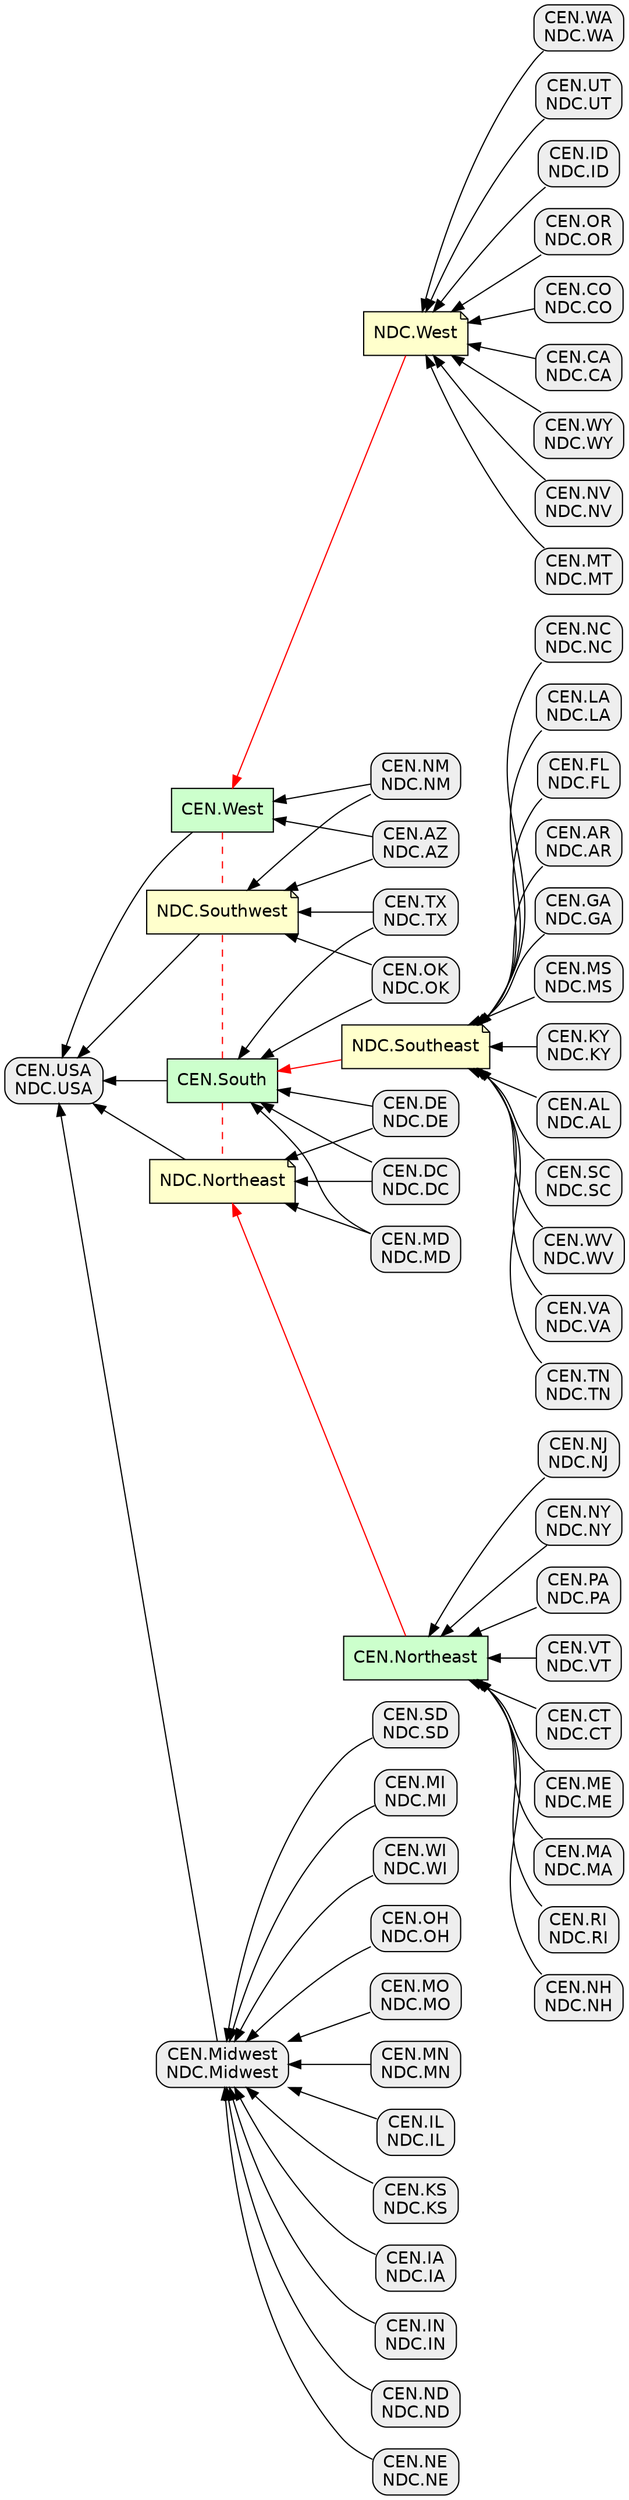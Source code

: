 digraph{
rankdir=RL
node[shape=box style=filled fillcolor="#CCFFCC" fontname="helvetica"] 
"CEN.West"
"CEN.Northeast"
"CEN.South"
node[shape=box style="filled,rounded" fillcolor="#EEEEEE" fontname="helvetica"] 
"CEN.WA\nNDC.WA"
"CEN.NJ\nNDC.NJ"
"CEN.NM\nNDC.NM"
"CEN.KY\nNDC.KY"
"CEN.AL\nNDC.AL"
"CEN.IL\nNDC.IL"
"CEN.Midwest\nNDC.Midwest"
"CEN.SC\nNDC.SC"
"CEN.AZ\nNDC.AZ"
"CEN.NY\nNDC.NY"
"CEN.KS\nNDC.KS"
"CEN.UT\nNDC.UT"
"CEN.PA\nNDC.PA"
"CEN.VT\nNDC.VT"
"CEN.ID\nNDC.ID"
"CEN.CT\nNDC.CT"
"CEN.OR\nNDC.OR"
"CEN.WV\nNDC.WV"
"CEN.CO\nNDC.CO"
"CEN.CA\nNDC.CA"
"CEN.TX\nNDC.TX"
"CEN.VA\nNDC.VA"
"CEN.DE\nNDC.DE"
"CEN.ME\nNDC.ME"
"CEN.TN\nNDC.TN"
"CEN.IA\nNDC.IA"
"CEN.NC\nNDC.NC"
"CEN.IN\nNDC.IN"
"CEN.WY\nNDC.WY"
"CEN.ND\nNDC.ND"
"CEN.NE\nNDC.NE"
"CEN.LA\nNDC.LA"
"CEN.FL\nNDC.FL"
"CEN.NV\nNDC.NV"
"CEN.MA\nNDC.MA"
"CEN.SD\nNDC.SD"
"CEN.MI\nNDC.MI"
"CEN.AR\nNDC.AR"
"CEN.DC\nNDC.DC"
"CEN.GA\nNDC.GA"
"CEN.WI\nNDC.WI"
"CEN.OH\nNDC.OH"
"CEN.MO\nNDC.MO"
"CEN.MN\nNDC.MN"
"CEN.MD\nNDC.MD"
"CEN.MS\nNDC.MS"
"CEN.RI\nNDC.RI"
"CEN.OK\nNDC.OK"
"CEN.NH\nNDC.NH"
"CEN.USA\nNDC.USA"
"CEN.MT\nNDC.MT"
node[shape=note style=filled fillcolor="#FFFFCC" fontname="helvetica"] 
"NDC.Southwest"
"NDC.Southeast"
"NDC.West"
"NDC.Northeast"
edge[arrowhead=none style=dashed color="#FF0000" constraint=false penwidth=1]
"CEN.South" -> "NDC.Northeast"
"CEN.West" -> "NDC.Southwest"
"CEN.South" -> "NDC.Southwest"
edge[arrowhead=normal style=dotted color="#000000" constraint=true penwidth=1]
edge[arrowhead=normal style=solid color="#000000" constraint=true penwidth=1]
"CEN.CT\nNDC.CT" -> "CEN.Northeast"
"CEN.KS\nNDC.KS" -> "CEN.Midwest\nNDC.Midwest"
"CEN.LA\nNDC.LA" -> "NDC.Southeast"
"CEN.PA\nNDC.PA" -> "CEN.Northeast"
"CEN.GA\nNDC.GA" -> "NDC.Southeast"
"CEN.IN\nNDC.IN" -> "CEN.Midwest\nNDC.Midwest"
"CEN.VA\nNDC.VA" -> "NDC.Southeast"
"CEN.NE\nNDC.NE" -> "CEN.Midwest\nNDC.Midwest"
"CEN.TX\nNDC.TX" -> "NDC.Southwest"
"CEN.TN\nNDC.TN" -> "NDC.Southeast"
"CEN.IL\nNDC.IL" -> "CEN.Midwest\nNDC.Midwest"
"CEN.RI\nNDC.RI" -> "CEN.Northeast"
"CEN.NV\nNDC.NV" -> "NDC.West"
"CEN.AZ\nNDC.AZ" -> "NDC.Southwest"
"CEN.KY\nNDC.KY" -> "NDC.Southeast"
"CEN.IA\nNDC.IA" -> "CEN.Midwest\nNDC.Midwest"
"CEN.WY\nNDC.WY" -> "NDC.West"
"CEN.NM\nNDC.NM" -> "NDC.Southwest"
"CEN.DC\nNDC.DC" -> "NDC.Northeast"
"CEN.TX\nNDC.TX" -> "CEN.South"
"CEN.MT\nNDC.MT" -> "NDC.West"
"CEN.NC\nNDC.NC" -> "NDC.Southeast"
"CEN.South" -> "CEN.USA\nNDC.USA"
"CEN.MD\nNDC.MD" -> "CEN.South"
"CEN.WI\nNDC.WI" -> "CEN.Midwest\nNDC.Midwest"
"CEN.MA\nNDC.MA" -> "CEN.Northeast"
"CEN.SC\nNDC.SC" -> "NDC.Southeast"
"CEN.MO\nNDC.MO" -> "CEN.Midwest\nNDC.Midwest"
"CEN.SD\nNDC.SD" -> "CEN.Midwest\nNDC.Midwest"
"CEN.NH\nNDC.NH" -> "CEN.Northeast"
"CEN.DC\nNDC.DC" -> "CEN.South"
"CEN.ME\nNDC.ME" -> "CEN.Northeast"
"CEN.MS\nNDC.MS" -> "NDC.Southeast"
"CEN.WV\nNDC.WV" -> "NDC.Southeast"
"CEN.VT\nNDC.VT" -> "CEN.Northeast"
"CEN.MI\nNDC.MI" -> "CEN.Midwest\nNDC.Midwest"
"CEN.DE\nNDC.DE" -> "CEN.South"
"CEN.NJ\nNDC.NJ" -> "CEN.Northeast"
"CEN.NY\nNDC.NY" -> "CEN.Northeast"
"CEN.ND\nNDC.ND" -> "CEN.Midwest\nNDC.Midwest"
"CEN.CO\nNDC.CO" -> "NDC.West"
"CEN.FL\nNDC.FL" -> "NDC.Southeast"
"CEN.NM\nNDC.NM" -> "CEN.West"
"CEN.CA\nNDC.CA" -> "NDC.West"
"CEN.AL\nNDC.AL" -> "NDC.Southeast"
"NDC.Northeast" -> "CEN.USA\nNDC.USA"
"CEN.OR\nNDC.OR" -> "NDC.West"
"CEN.MD\nNDC.MD" -> "NDC.Northeast"
"CEN.Midwest\nNDC.Midwest" -> "CEN.USA\nNDC.USA"
"CEN.AR\nNDC.AR" -> "NDC.Southeast"
"CEN.WA\nNDC.WA" -> "NDC.West"
"CEN.West" -> "CEN.USA\nNDC.USA"
"CEN.OK\nNDC.OK" -> "NDC.Southwest"
"CEN.OK\nNDC.OK" -> "CEN.South"
"NDC.Southwest" -> "CEN.USA\nNDC.USA"
"CEN.DE\nNDC.DE" -> "NDC.Northeast"
"CEN.UT\nNDC.UT" -> "NDC.West"
"CEN.MN\nNDC.MN" -> "CEN.Midwest\nNDC.Midwest"
"CEN.ID\nNDC.ID" -> "NDC.West"
"CEN.AZ\nNDC.AZ" -> "CEN.West"
"CEN.OH\nNDC.OH" -> "CEN.Midwest\nNDC.Midwest"
edge[arrowhead=normal style=solid color="#FF0000" constraint=true penwidth=1]
"NDC.West" -> "CEN.West"
"CEN.Northeast" -> "NDC.Northeast"
"NDC.Southeast" -> "CEN.South"
}
